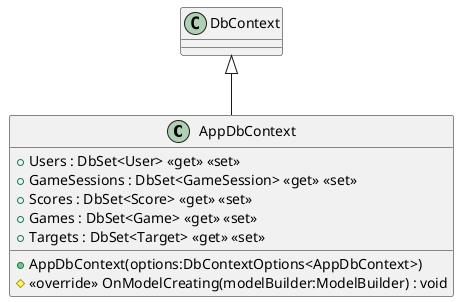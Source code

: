 @startuml
class AppDbContext {
    + AppDbContext(options:DbContextOptions<AppDbContext>)
    + Users : DbSet<User> <<get>> <<set>>
    + GameSessions : DbSet<GameSession> <<get>> <<set>>
    + Scores : DbSet<Score> <<get>> <<set>>
    + Games : DbSet<Game> <<get>> <<set>>
    + Targets : DbSet<Target> <<get>> <<set>>
    # <<override>> OnModelCreating(modelBuilder:ModelBuilder) : void
}
DbContext <|-- AppDbContext
@enduml

